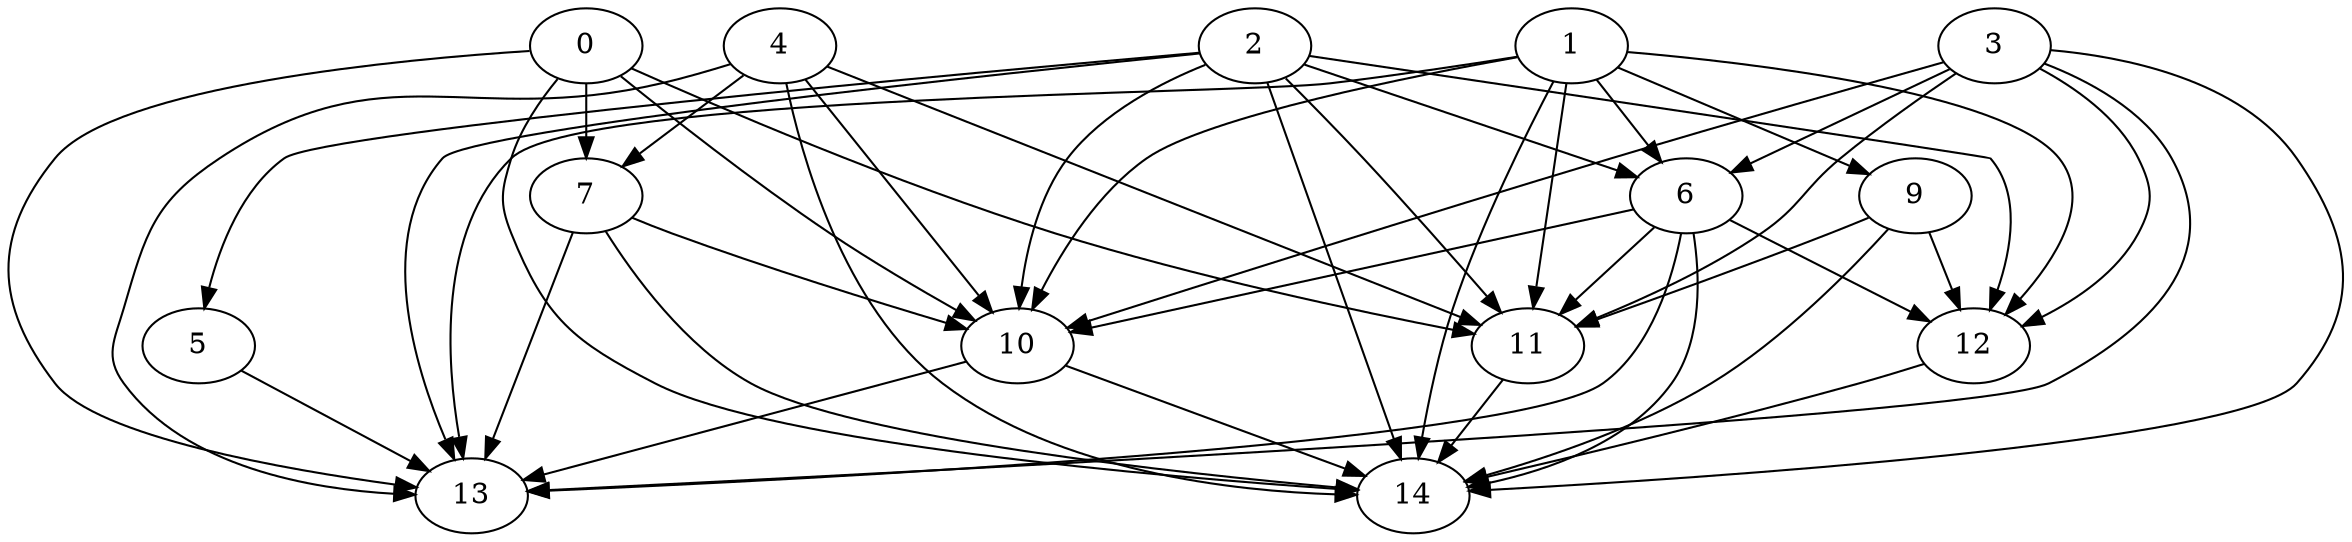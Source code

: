 digraph {
    6 -> 12;
    3 -> 10;
    5 -> 13;
    3 -> 13;
    9 -> 14;
    1 -> 6;
    9 -> 11;
    2 -> 5;
    2 -> 11;
    1 -> 9;
    0 -> 11;
    0 -> 14;
    11 -> 14;
    1 -> 12;
    2 -> 14;
    6 -> 11;
    7 -> 10;
    6 -> 14;
    7 -> 13;
    3 -> 6;
    4 -> 14;
    3 -> 12;
    4 -> 11;
    0 -> 7;
    0 -> 10;
    10 -> 14;
    1 -> 11;
    0 -> 13;
    2 -> 10;
    1 -> 14;
    2 -> 13;
    6 -> 13;
    6 -> 10;
    4 -> 7;
    12 -> 14;
    3 -> 11;
    4 -> 10;
    3 -> 14;
    4 -> 13;
    9 -> 12;
    10 -> 13;
    1 -> 13;
    2 -> 6;
    2 -> 12;
    1 -> 10;
    7 -> 14;
}